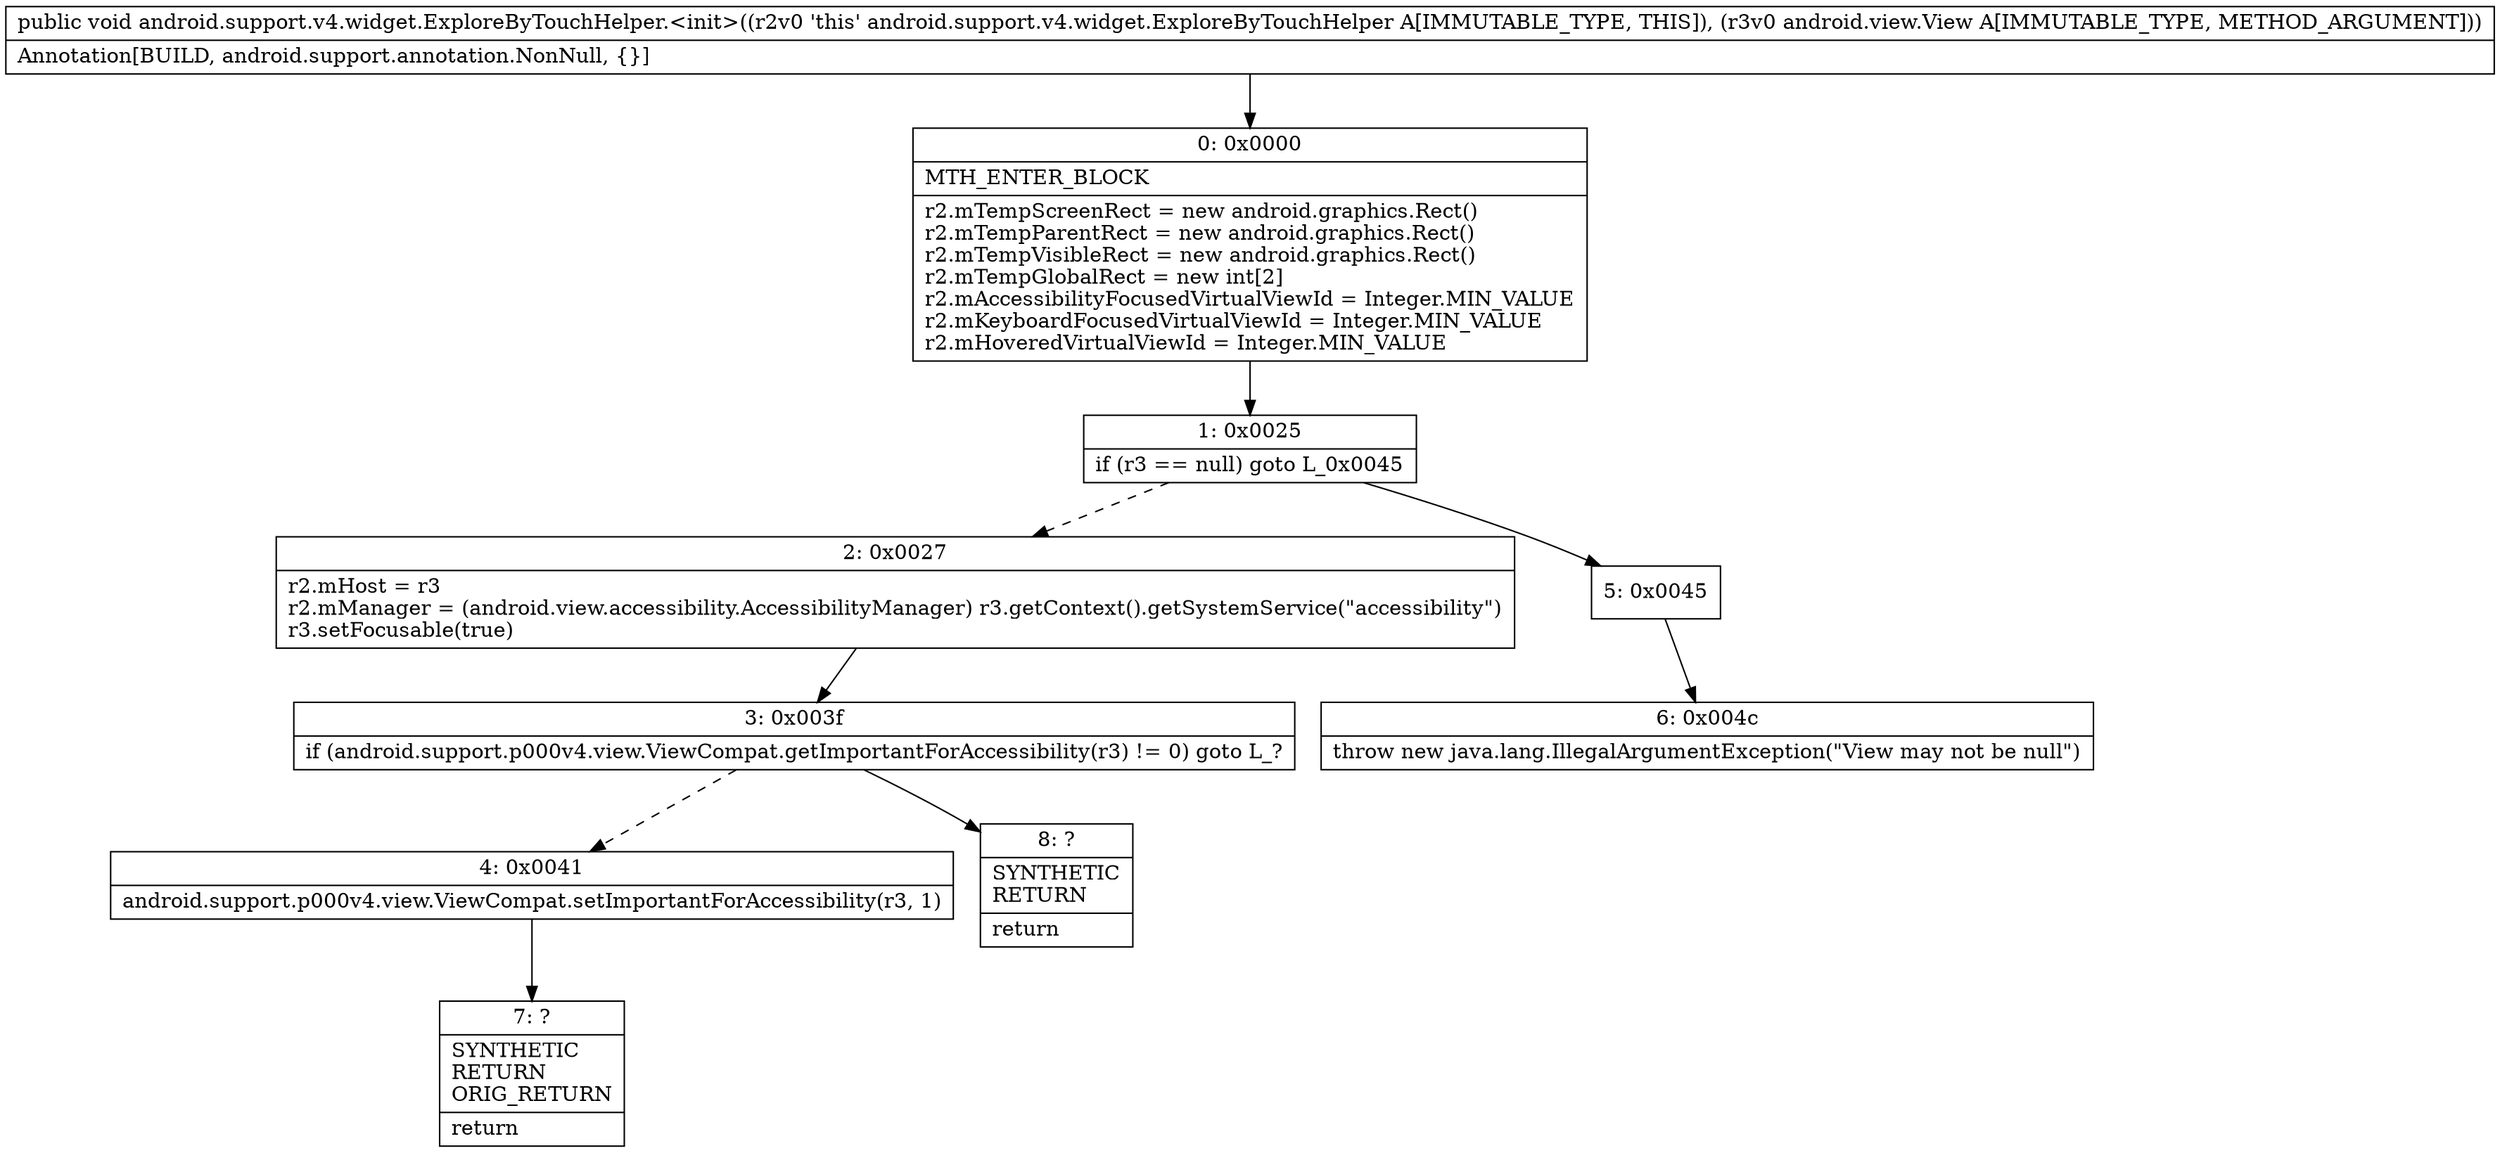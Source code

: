 digraph "CFG forandroid.support.v4.widget.ExploreByTouchHelper.\<init\>(Landroid\/view\/View;)V" {
Node_0 [shape=record,label="{0\:\ 0x0000|MTH_ENTER_BLOCK\l|r2.mTempScreenRect = new android.graphics.Rect()\lr2.mTempParentRect = new android.graphics.Rect()\lr2.mTempVisibleRect = new android.graphics.Rect()\lr2.mTempGlobalRect = new int[2]\lr2.mAccessibilityFocusedVirtualViewId = Integer.MIN_VALUE\lr2.mKeyboardFocusedVirtualViewId = Integer.MIN_VALUE\lr2.mHoveredVirtualViewId = Integer.MIN_VALUE\l}"];
Node_1 [shape=record,label="{1\:\ 0x0025|if (r3 == null) goto L_0x0045\l}"];
Node_2 [shape=record,label="{2\:\ 0x0027|r2.mHost = r3\lr2.mManager = (android.view.accessibility.AccessibilityManager) r3.getContext().getSystemService(\"accessibility\")\lr3.setFocusable(true)\l}"];
Node_3 [shape=record,label="{3\:\ 0x003f|if (android.support.p000v4.view.ViewCompat.getImportantForAccessibility(r3) != 0) goto L_?\l}"];
Node_4 [shape=record,label="{4\:\ 0x0041|android.support.p000v4.view.ViewCompat.setImportantForAccessibility(r3, 1)\l}"];
Node_5 [shape=record,label="{5\:\ 0x0045}"];
Node_6 [shape=record,label="{6\:\ 0x004c|throw new java.lang.IllegalArgumentException(\"View may not be null\")\l}"];
Node_7 [shape=record,label="{7\:\ ?|SYNTHETIC\lRETURN\lORIG_RETURN\l|return\l}"];
Node_8 [shape=record,label="{8\:\ ?|SYNTHETIC\lRETURN\l|return\l}"];
MethodNode[shape=record,label="{public void android.support.v4.widget.ExploreByTouchHelper.\<init\>((r2v0 'this' android.support.v4.widget.ExploreByTouchHelper A[IMMUTABLE_TYPE, THIS]), (r3v0 android.view.View A[IMMUTABLE_TYPE, METHOD_ARGUMENT]))  | Annotation[BUILD, android.support.annotation.NonNull, \{\}]\l}"];
MethodNode -> Node_0;
Node_0 -> Node_1;
Node_1 -> Node_2[style=dashed];
Node_1 -> Node_5;
Node_2 -> Node_3;
Node_3 -> Node_4[style=dashed];
Node_3 -> Node_8;
Node_4 -> Node_7;
Node_5 -> Node_6;
}

